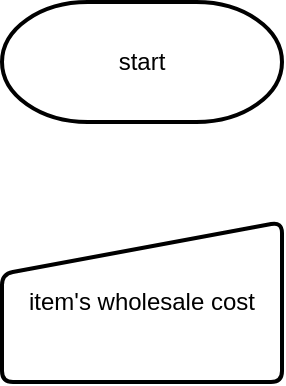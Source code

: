 <mxfile>
    <diagram id="IB-MSf8aey5NlJbHnUoW" name="Page-1">
        <mxGraphModel dx="679" dy="792" grid="1" gridSize="10" guides="1" tooltips="1" connect="1" arrows="1" fold="1" page="1" pageScale="1" pageWidth="850" pageHeight="1100" math="0" shadow="0">
            <root>
                <mxCell id="0"/>
                <mxCell id="1" parent="0"/>
                <mxCell id="2" value="start" style="strokeWidth=2;html=1;shape=mxgraph.flowchart.terminator;whiteSpace=wrap;" vertex="1" parent="1">
                    <mxGeometry x="290" y="50" width="140" height="60" as="geometry"/>
                </mxCell>
                <mxCell id="3" value="item's wholesale cost" style="html=1;strokeWidth=2;shape=manualInput;whiteSpace=wrap;rounded=1;size=26;arcSize=11;" vertex="1" parent="1">
                    <mxGeometry x="290" y="160" width="140" height="80" as="geometry"/>
                </mxCell>
            </root>
        </mxGraphModel>
    </diagram>
</mxfile>